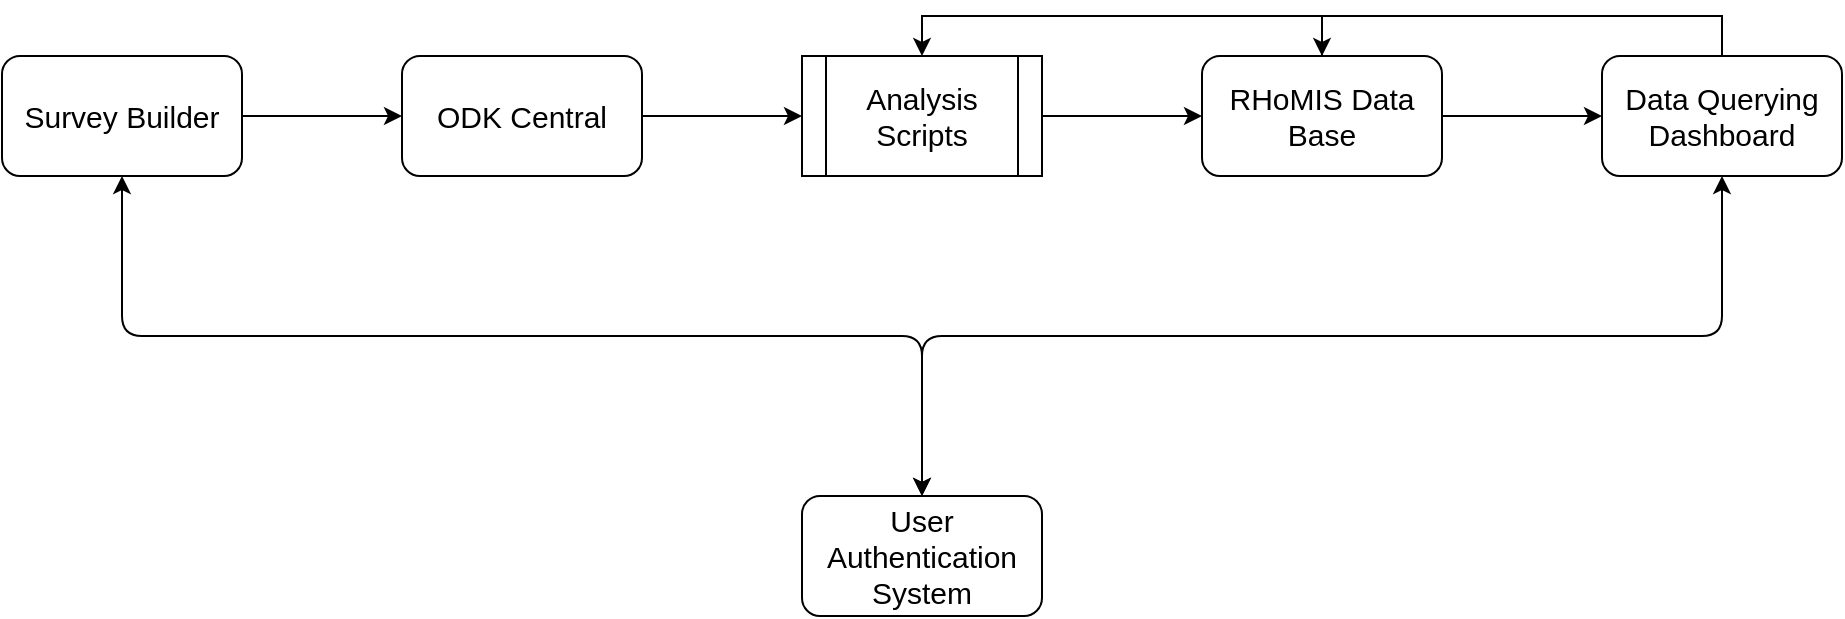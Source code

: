 <mxfile version="14.9.6" type="device"><diagram id="R2lEEEUBdFMjLlhIrx00" name="Page-1"><mxGraphModel dx="1086" dy="806" grid="1" gridSize="10" guides="1" tooltips="1" connect="1" arrows="1" fold="1" page="1" pageScale="1" pageWidth="850" pageHeight="1100" math="0" shadow="0" extFonts="Permanent Marker^https://fonts.googleapis.com/css?family=Permanent+Marker"><root><mxCell id="0"/><mxCell id="1" parent="0"/><mxCell id="Jbvui23IFXdn95WAb5L4-9" value="" style="edgeStyle=orthogonalEdgeStyle;rounded=0;orthogonalLoop=1;jettySize=auto;html=1;fontSize=15;" parent="1" source="Jbvui23IFXdn95WAb5L4-1" target="Jbvui23IFXdn95WAb5L4-5" edge="1"><mxGeometry relative="1" as="geometry"/></mxCell><mxCell id="Jbvui23IFXdn95WAb5L4-1" value="ODK Central" style="rounded=1;whiteSpace=wrap;html=1;fontSize=15;" parent="1" vertex="1"><mxGeometry x="280" y="220" width="120" height="60" as="geometry"/></mxCell><mxCell id="Jbvui23IFXdn95WAb5L4-8" value="" style="edgeStyle=orthogonalEdgeStyle;rounded=0;orthogonalLoop=1;jettySize=auto;html=1;fontSize=15;" parent="1" source="Jbvui23IFXdn95WAb5L4-2" target="Jbvui23IFXdn95WAb5L4-1" edge="1"><mxGeometry relative="1" as="geometry"/></mxCell><mxCell id="Jbvui23IFXdn95WAb5L4-2" value="Survey Builder" style="rounded=1;whiteSpace=wrap;html=1;fontSize=15;" parent="1" vertex="1"><mxGeometry x="80" y="220" width="120" height="60" as="geometry"/></mxCell><mxCell id="Jbvui23IFXdn95WAb5L4-3" value="User Authentication System" style="rounded=1;whiteSpace=wrap;html=1;fontSize=15;" parent="1" vertex="1"><mxGeometry x="480" y="440" width="120" height="60" as="geometry"/></mxCell><mxCell id="Jbvui23IFXdn95WAb5L4-11" value="" style="edgeStyle=orthogonalEdgeStyle;rounded=0;orthogonalLoop=1;jettySize=auto;html=1;fontSize=15;" parent="1" source="Jbvui23IFXdn95WAb5L4-4" target="Jbvui23IFXdn95WAb5L4-7" edge="1"><mxGeometry relative="1" as="geometry"/></mxCell><mxCell id="Jbvui23IFXdn95WAb5L4-18" style="edgeStyle=orthogonalEdgeStyle;rounded=0;orthogonalLoop=1;jettySize=auto;html=1;exitX=0.5;exitY=0;exitDx=0;exitDy=0;entryX=0.5;entryY=0;entryDx=0;entryDy=0;fontSize=15;" parent="1" source="Jbvui23IFXdn95WAb5L4-4" target="Jbvui23IFXdn95WAb5L4-5" edge="1"><mxGeometry relative="1" as="geometry"/></mxCell><mxCell id="Jbvui23IFXdn95WAb5L4-4" value="RHoMIS Data&lt;br style=&quot;font-size: 15px;&quot;&gt;Base" style="rounded=1;whiteSpace=wrap;html=1;fontSize=15;" parent="1" vertex="1"><mxGeometry x="680" y="220" width="120" height="60" as="geometry"/></mxCell><mxCell id="Jbvui23IFXdn95WAb5L4-10" value="" style="edgeStyle=orthogonalEdgeStyle;rounded=0;orthogonalLoop=1;jettySize=auto;html=1;fontSize=15;" parent="1" source="Jbvui23IFXdn95WAb5L4-5" target="Jbvui23IFXdn95WAb5L4-4" edge="1"><mxGeometry relative="1" as="geometry"/></mxCell><mxCell id="Jbvui23IFXdn95WAb5L4-5" value="Analysis Scripts" style="shape=process;whiteSpace=wrap;html=1;backgroundOutline=1;fontSize=15;" parent="1" vertex="1"><mxGeometry x="480" y="220" width="120" height="60" as="geometry"/></mxCell><mxCell id="Jbvui23IFXdn95WAb5L4-17" style="edgeStyle=orthogonalEdgeStyle;rounded=0;orthogonalLoop=1;jettySize=auto;html=1;exitX=0.5;exitY=0;exitDx=0;exitDy=0;entryX=0.5;entryY=0;entryDx=0;entryDy=0;fontSize=15;" parent="1" source="Jbvui23IFXdn95WAb5L4-7" target="Jbvui23IFXdn95WAb5L4-4" edge="1"><mxGeometry relative="1" as="geometry"/></mxCell><mxCell id="Jbvui23IFXdn95WAb5L4-7" value="Data Querying Dashboard" style="rounded=1;whiteSpace=wrap;html=1;fontSize=15;" parent="1" vertex="1"><mxGeometry x="880" y="220" width="120" height="60" as="geometry"/></mxCell><mxCell id="Jbvui23IFXdn95WAb5L4-13" value="" style="endArrow=classic;startArrow=classic;html=1;exitX=0.5;exitY=0;exitDx=0;exitDy=0;entryX=0.5;entryY=1;entryDx=0;entryDy=0;fontSize=15;" parent="1" source="Jbvui23IFXdn95WAb5L4-3" target="Jbvui23IFXdn95WAb5L4-2" edge="1"><mxGeometry width="50" height="50" relative="1" as="geometry"><mxPoint x="480" y="330" as="sourcePoint"/><mxPoint x="530" y="280" as="targetPoint"/><Array as="points"><mxPoint x="540" y="360"/><mxPoint x="140" y="360"/></Array></mxGeometry></mxCell><mxCell id="Jbvui23IFXdn95WAb5L4-14" value="" style="endArrow=classic;startArrow=classic;html=1;entryX=0.5;entryY=1;entryDx=0;entryDy=0;fontSize=15;" parent="1" target="Jbvui23IFXdn95WAb5L4-7" edge="1"><mxGeometry width="50" height="50" relative="1" as="geometry"><mxPoint x="540" y="440" as="sourcePoint"/><mxPoint x="530" y="280" as="targetPoint"/><Array as="points"><mxPoint x="540" y="360"/><mxPoint x="940" y="360"/></Array></mxGeometry></mxCell></root></mxGraphModel></diagram></mxfile>